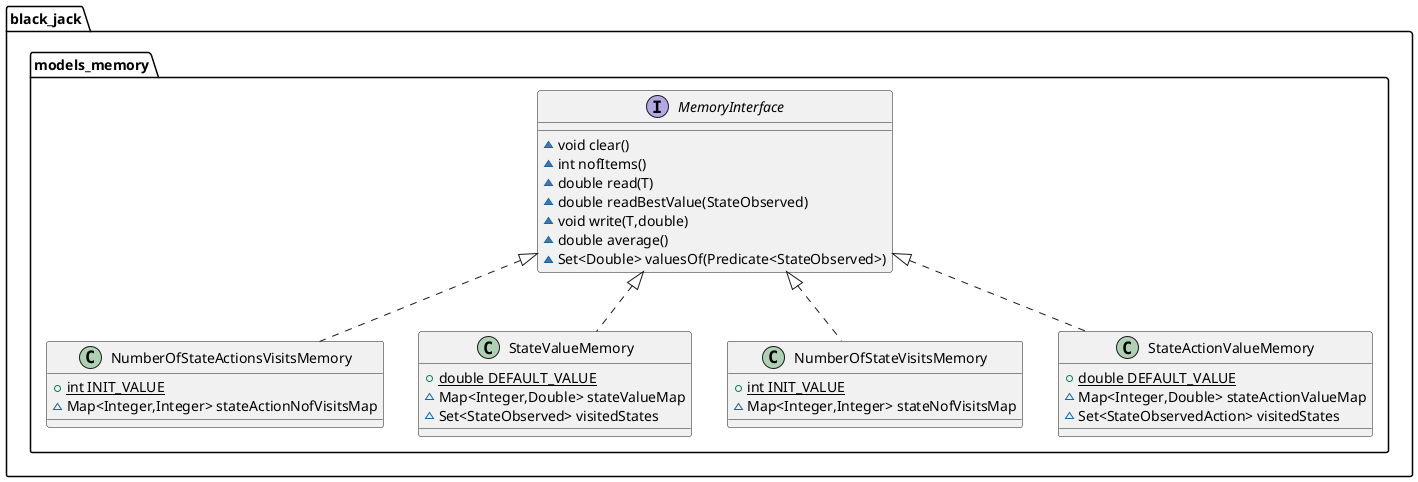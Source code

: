 @startuml
interface black_jack.models_memory.MemoryInterface {
~ void clear()
~ int nofItems()
~ double read(T)
~ double readBestValue(StateObserved)
~ void write(T,double)
~ double average()
~ Set<Double> valuesOf(Predicate<StateObserved>)
}
class black_jack.models_memory.NumberOfStateActionsVisitsMemory {
+ {static} int INIT_VALUE
~ Map<Integer,Integer> stateActionNofVisitsMap

}
class black_jack.models_memory.StateValueMemory {
+ {static} double DEFAULT_VALUE
~ Map<Integer,Double> stateValueMap
~ Set<StateObserved> visitedStates

}
class black_jack.models_memory.NumberOfStateVisitsMemory {
+ {static} int INIT_VALUE
~ Map<Integer,Integer> stateNofVisitsMap

}
class black_jack.models_memory.StateActionValueMemory {
+ {static} double DEFAULT_VALUE
~ Map<Integer,Double> stateActionValueMap
~ Set<StateObservedAction> visitedStates

}


black_jack.models_memory.MemoryInterface <|.. black_jack.models_memory.NumberOfStateActionsVisitsMemory
black_jack.models_memory.MemoryInterface <|.. black_jack.models_memory.StateValueMemory
black_jack.models_memory.MemoryInterface <|.. black_jack.models_memory.NumberOfStateVisitsMemory
black_jack.models_memory.MemoryInterface <|.. black_jack.models_memory.StateActionValueMemory
@enduml